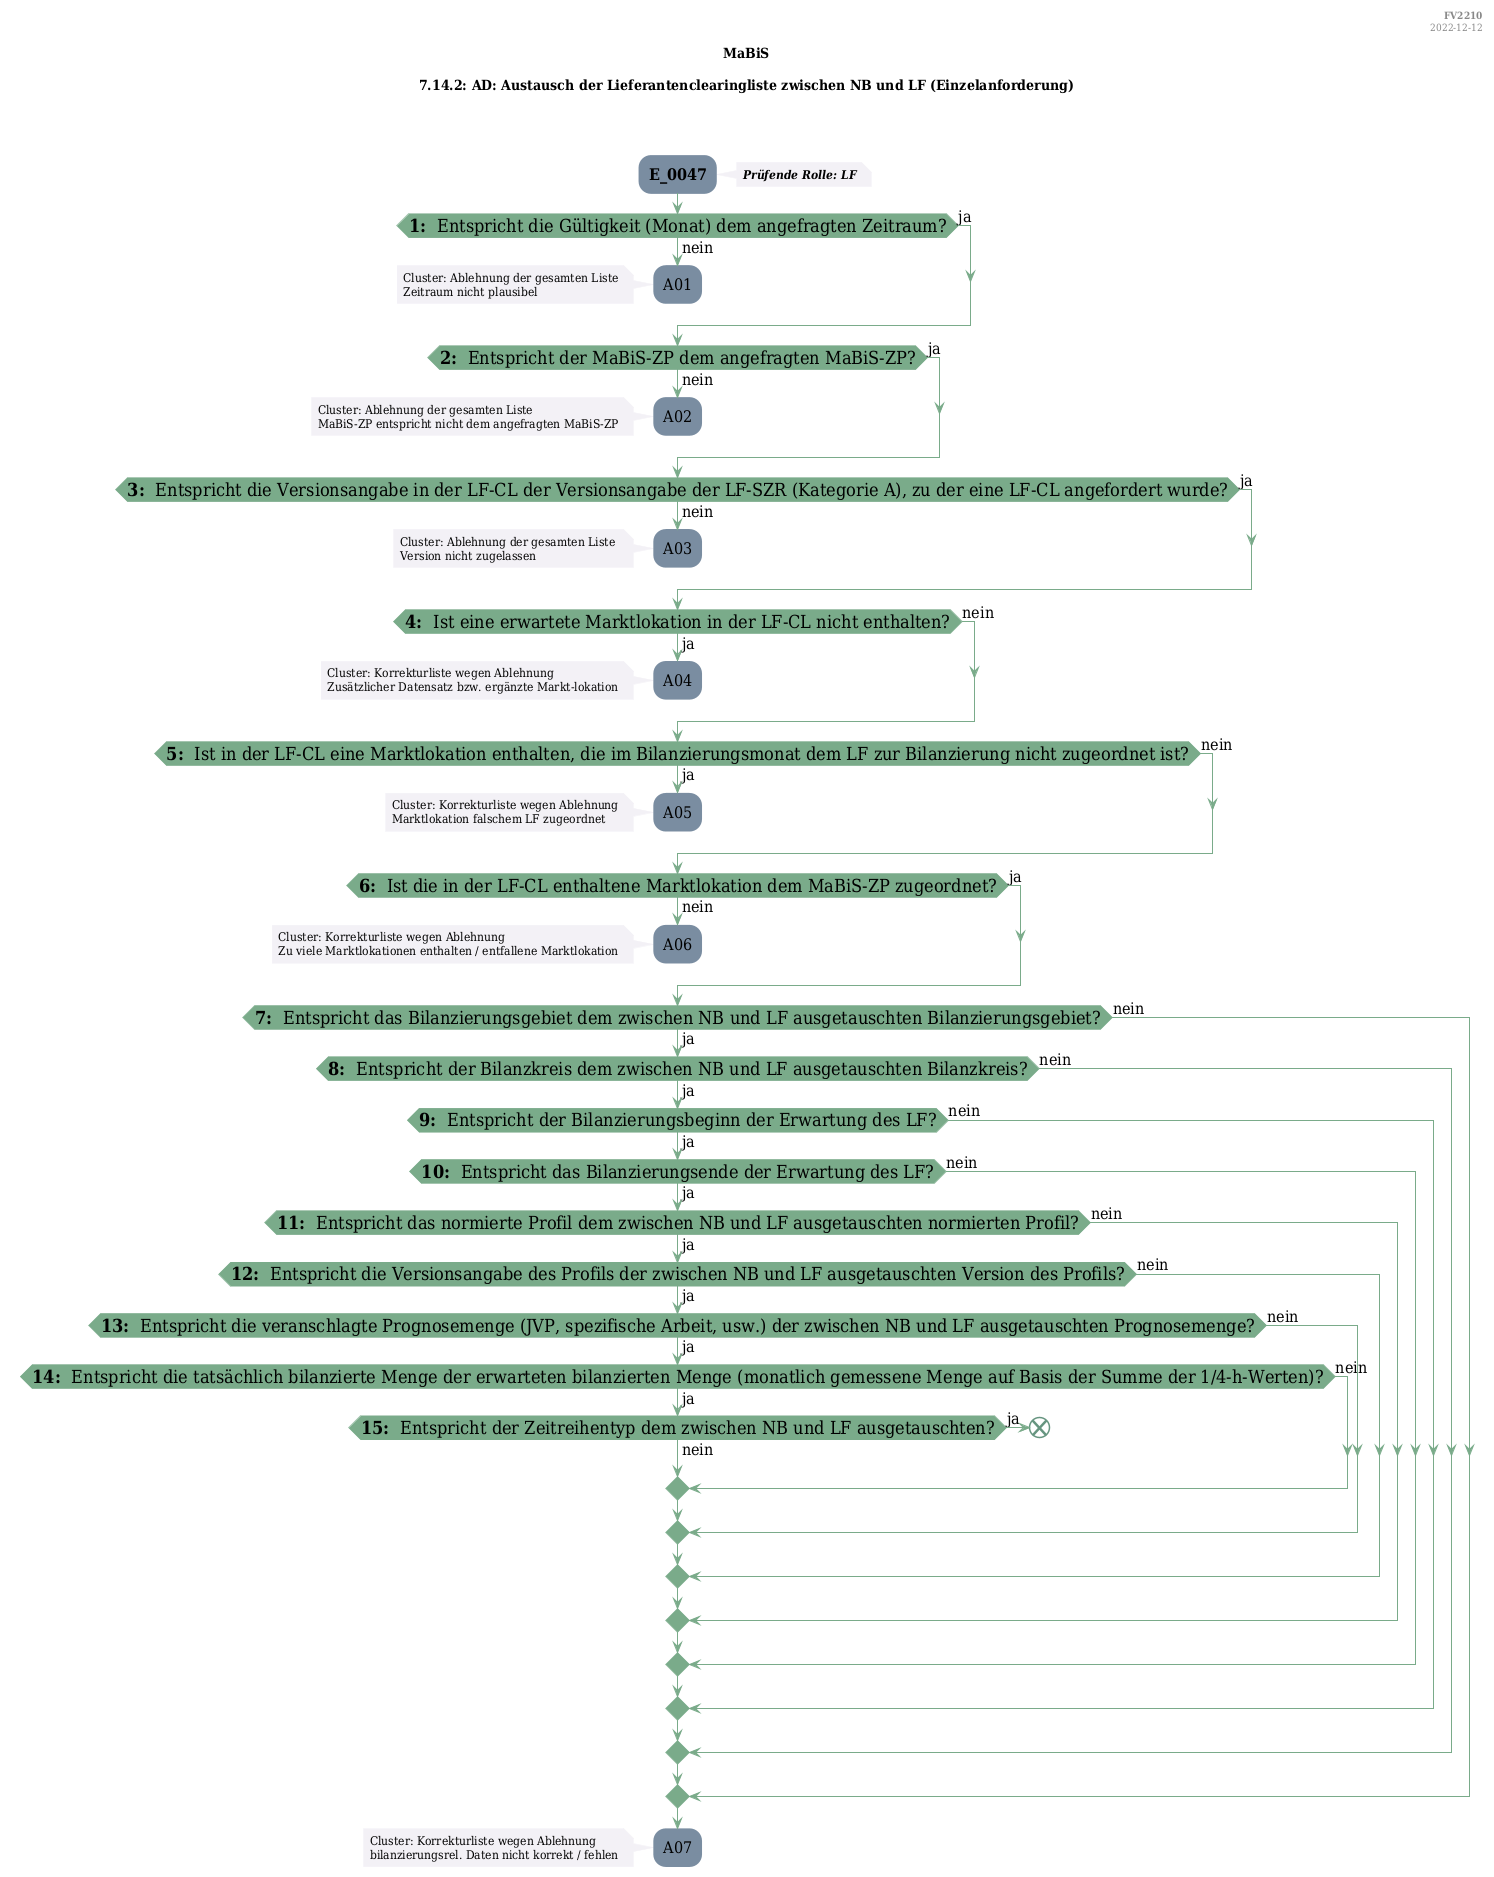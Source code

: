 @startuml
skinparam Shadowing false
skinparam NoteBorderColor #f3f1f6
skinparam NoteBackgroundColor #f3f1f6
skinparam NoteFontSize 12
skinparam ActivityBorderColor none
skinparam ActivityBackgroundColor #7a8da1
skinparam ActivityFontSize 16
skinparam ArrowColor #7aab8a
skinparam ArrowFontSize 16
skinparam ActivityDiamondBackgroundColor #7aab8a
skinparam ActivityDiamondBorderColor #7aab8a
skinparam ActivityDiamondFontSize 18
skinparam defaultFontName DejaVu Serif Condensed
skinparam ActivityEndColor #669580

header
<b>FV2210
2022-12-12
endheader

title
MaBiS

7.14.2: AD: Austausch der Lieferantenclearingliste zwischen NB und LF (Einzelanforderung)



end title
:<b>E_0047</b>;
note right
<b><i>Prüfende Rolle: LF
end note

if (<b>1: </b> Entspricht die Gültigkeit (Monat&#41; dem angefragten Zeitraum?) then (ja)
else (nein)
    :A01;
    note left
        Cluster: Ablehnung der gesamten Liste
        Zeitraum nicht plausibel
    endnote
    kill;
endif
if (<b>2: </b> Entspricht der MaBiS-ZP dem angefragten MaBiS-ZP?) then (ja)
else (nein)
    :A02;
    note left
        Cluster: Ablehnung der gesamten Liste 
        MaBiS-ZP entspricht nicht dem angefragten MaBiS-ZP
    endnote
    kill;
endif
if (<b>3: </b> Entspricht die Versionsangabe in der LF-CL der Versionsangabe der LF-SZR (Kategorie A&#41;, zu der eine LF-CL angefordert wurde?) then (ja)
else (nein)
    :A03;
    note left
        Cluster: Ablehnung der gesamten Liste 
        Version nicht zugelassen
    endnote
    kill;
endif
if (<b>4: </b> Ist eine erwartete Marktlokation in der LF-CL nicht enthalten?) then (ja)
    :A04;
    note left
        Cluster: Korrekturliste wegen Ablehnung
        Zusätzlicher Datensatz bzw. ergänzte Markt-lokation
    endnote
    kill;
else (nein)
endif
if (<b>5: </b> Ist in der LF-CL eine Marktlokation enthalten, die im Bilanzierungsmonat dem LF zur Bilanzierung nicht zugeordnet ist?) then (ja)
    :A05;
    note left
        Cluster: Korrekturliste wegen Ablehnung
        Marktlokation falschem LF zugeordnet
    endnote
    kill;
else (nein)
endif
if (<b>6: </b> Ist die in der LF-CL enthaltene Marktlokation dem MaBiS-ZP zugeordnet?) then (ja)
else (nein)
    :A06;
    note left
        Cluster: Korrekturliste wegen Ablehnung
        Zu viele Marktlokationen enthalten / entfallene Marktlokation
    endnote
    kill;
endif
if (<b>7: </b> Entspricht das Bilanzierungsgebiet dem zwischen NB und LF ausgetauschten Bilanzierungsgebiet?) then (ja)
    if (<b>8: </b> Entspricht der Bilanzkreis dem zwischen NB und LF ausgetauschten Bilanzkreis?) then (ja)
        if (<b>9: </b> Entspricht der Bilanzierungsbeginn der Erwartung des LF?) then (ja)
            if (<b>10: </b> Entspricht das Bilanzierungsende der Erwartung des LF?) then (ja)
                if (<b>11: </b> Entspricht das normierte Profil dem zwischen NB und LF ausgetauschten normierten Profil?) then (ja)
                    if (<b>12: </b> Entspricht die Versionsangabe des Profils der zwischen NB und LF ausgetauschten Version des Profils?) then (ja)
                        if (<b>13: </b> Entspricht die veranschlagte Prognosemenge (JVP, spezifische Arbeit, usw.&#41; der zwischen NB und LF ausgetauschten Prognosemenge?) then (ja)
                            if (<b>14: </b> Entspricht die tatsächlich bilanzierte Menge der erwarteten bilanzierten Menge (monatlich gemessene Menge auf Basis der Summe der 1/4-h-Werten&#41;?) then (ja)
                                if (<b>15: </b> Entspricht der Zeitreihentyp dem zwischen NB und LF ausgetauschten?) then (ja)
                                    end
                                else (nein)
                                endif
                            else (nein)
                            endif
                        else (nein)
                        endif
                    else (nein)
                    endif
                else (nein)
                endif
            else (nein)
            endif
        else (nein)
        endif
    else (nein)
    endif
else (nein)
endif
:A07;
note left
    Cluster: Korrekturliste wegen Ablehnung
    bilanzierungsrel. Daten nicht korrekt / fehlen
endnote
kill;

@enduml
